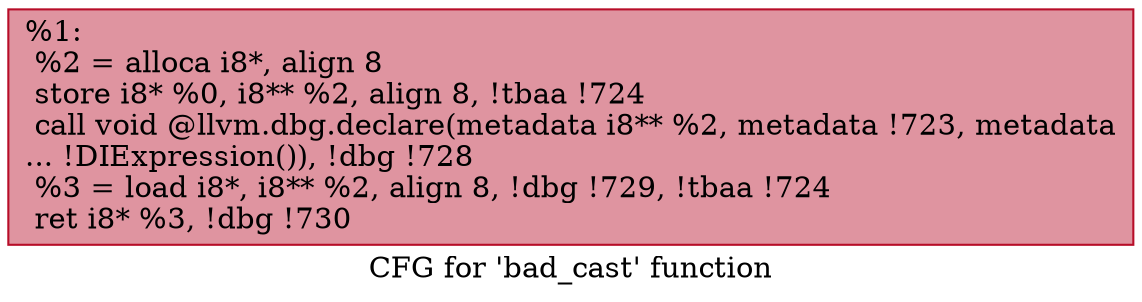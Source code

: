 digraph "CFG for 'bad_cast' function" {
	label="CFG for 'bad_cast' function";

	Node0x104e280 [shape=record,color="#b70d28ff", style=filled, fillcolor="#b70d2870",label="{%1:\l  %2 = alloca i8*, align 8\l  store i8* %0, i8** %2, align 8, !tbaa !724\l  call void @llvm.dbg.declare(metadata i8** %2, metadata !723, metadata\l... !DIExpression()), !dbg !728\l  %3 = load i8*, i8** %2, align 8, !dbg !729, !tbaa !724\l  ret i8* %3, !dbg !730\l}"];
}
